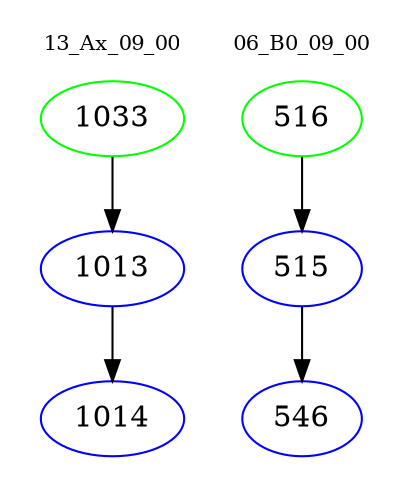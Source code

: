 digraph{
subgraph cluster_0 {
color = white
label = "13_Ax_09_00";
fontsize=10;
T0_1033 [label="1033", color="green"]
T0_1033 -> T0_1013 [color="black"]
T0_1013 [label="1013", color="blue"]
T0_1013 -> T0_1014 [color="black"]
T0_1014 [label="1014", color="blue"]
}
subgraph cluster_1 {
color = white
label = "06_B0_09_00";
fontsize=10;
T1_516 [label="516", color="green"]
T1_516 -> T1_515 [color="black"]
T1_515 [label="515", color="blue"]
T1_515 -> T1_546 [color="black"]
T1_546 [label="546", color="blue"]
}
}
